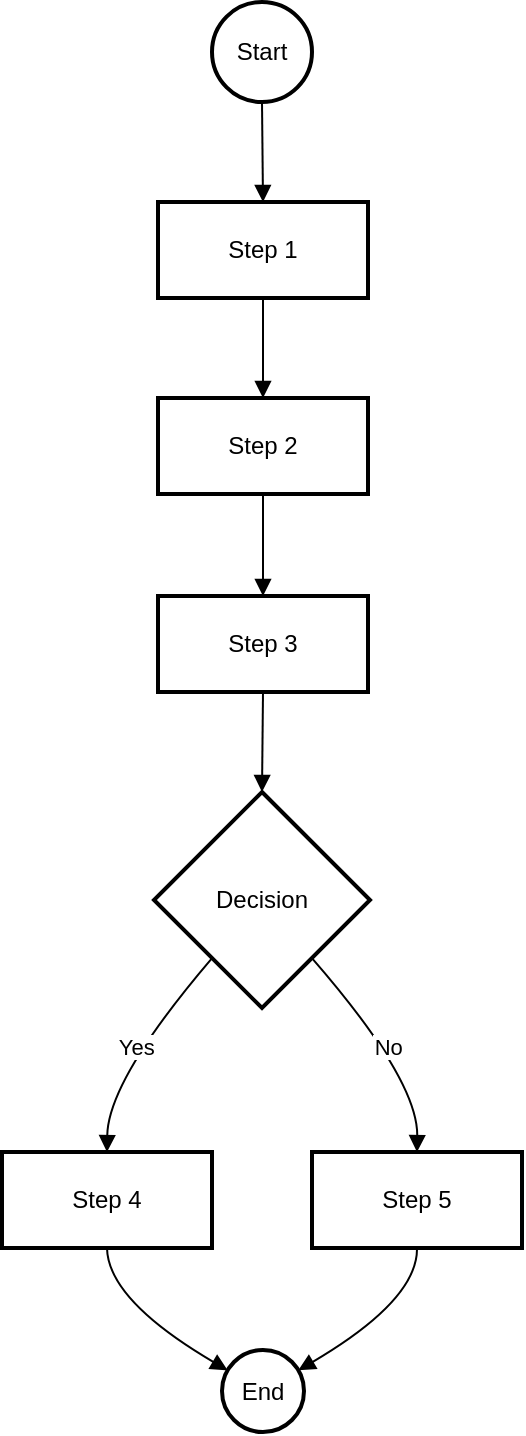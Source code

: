 <mxfile version="25.0.3">
  <diagram name="Page-1" id="CKCaJAmKD0ior4eHhbMb">
    <mxGraphModel>
      <root>
        <mxCell id="0" />
        <mxCell id="1" parent="0" />
        <mxCell id="2" value="Start" style="ellipse;aspect=fixed;strokeWidth=2;whiteSpace=wrap;" vertex="1" parent="1">
          <mxGeometry x="113" y="8" width="50" height="50" as="geometry" />
        </mxCell>
        <mxCell id="3" value="Step 1" style="whiteSpace=wrap;strokeWidth=2;" vertex="1" parent="1">
          <mxGeometry x="86" y="108" width="105" height="48" as="geometry" />
        </mxCell>
        <mxCell id="4" value="Step 2" style="whiteSpace=wrap;strokeWidth=2;" vertex="1" parent="1">
          <mxGeometry x="86" y="206" width="105" height="48" as="geometry" />
        </mxCell>
        <mxCell id="5" value="Step 3" style="whiteSpace=wrap;strokeWidth=2;" vertex="1" parent="1">
          <mxGeometry x="86" y="305" width="105" height="48" as="geometry" />
        </mxCell>
        <mxCell id="6" value="Decision" style="rhombus;strokeWidth=2;whiteSpace=wrap;" vertex="1" parent="1">
          <mxGeometry x="84" y="403" width="108" height="108" as="geometry" />
        </mxCell>
        <mxCell id="7" value="Step 4" style="whiteSpace=wrap;strokeWidth=2;" vertex="1" parent="1">
          <mxGeometry x="8" y="583" width="105" height="48" as="geometry" />
        </mxCell>
        <mxCell id="8" value="Step 5" style="whiteSpace=wrap;strokeWidth=2;" vertex="1" parent="1">
          <mxGeometry x="163" y="583" width="105" height="48" as="geometry" />
        </mxCell>
        <mxCell id="9" value="End" style="ellipse;aspect=fixed;strokeWidth=2;whiteSpace=wrap;" vertex="1" parent="1">
          <mxGeometry x="118" y="682" width="41" height="41" as="geometry" />
        </mxCell>
        <mxCell id="10" value="" style="curved=1;startArrow=none;endArrow=block;exitX=0.5;exitY=1;entryX=0.5;entryY=0;" edge="1" parent="1" source="2" target="3">
          <mxGeometry relative="1" as="geometry">
            <Array as="points" />
          </mxGeometry>
        </mxCell>
        <mxCell id="11" value="" style="curved=1;startArrow=none;endArrow=block;exitX=0.5;exitY=1.01;entryX=0.5;entryY=0.01;" edge="1" parent="1" source="3" target="4">
          <mxGeometry relative="1" as="geometry">
            <Array as="points" />
          </mxGeometry>
        </mxCell>
        <mxCell id="12" value="" style="curved=1;startArrow=none;endArrow=block;exitX=0.5;exitY=1.02;entryX=0.5;entryY=0;" edge="1" parent="1" source="4" target="5">
          <mxGeometry relative="1" as="geometry">
            <Array as="points" />
          </mxGeometry>
        </mxCell>
        <mxCell id="13" value="" style="curved=1;startArrow=none;endArrow=block;exitX=0.5;exitY=1.01;entryX=0.5;entryY=0;" edge="1" parent="1" source="5" target="6">
          <mxGeometry relative="1" as="geometry">
            <Array as="points" />
          </mxGeometry>
        </mxCell>
        <mxCell id="14" value="Yes" style="curved=1;startArrow=none;endArrow=block;exitX=0.07;exitY=1;entryX=0.5;entryY=0.01;" edge="1" parent="1" source="6" target="7">
          <mxGeometry relative="1" as="geometry">
            <Array as="points">
              <mxPoint x="61" y="547" />
            </Array>
          </mxGeometry>
        </mxCell>
        <mxCell id="15" value="No" style="curved=1;startArrow=none;endArrow=block;exitX=0.93;exitY=1;entryX=0.5;entryY=0.01;" edge="1" parent="1" source="6" target="8">
          <mxGeometry relative="1" as="geometry">
            <Array as="points">
              <mxPoint x="216" y="547" />
            </Array>
          </mxGeometry>
        </mxCell>
        <mxCell id="16" value="" style="curved=1;startArrow=none;endArrow=block;exitX=0.5;exitY=1.02;entryX=-0.01;entryY=0.2;" edge="1" parent="1" source="7" target="9">
          <mxGeometry relative="1" as="geometry">
            <Array as="points">
              <mxPoint x="61" y="657" />
            </Array>
          </mxGeometry>
        </mxCell>
        <mxCell id="17" value="" style="curved=1;startArrow=none;endArrow=block;exitX=0.5;exitY=1.02;entryX=1;entryY=0.2;" edge="1" parent="1" source="8" target="9">
          <mxGeometry relative="1" as="geometry">
            <Array as="points">
              <mxPoint x="216" y="657" />
            </Array>
          </mxGeometry>
        </mxCell>
      </root>
    </mxGraphModel>
  </diagram>
</mxfile>
